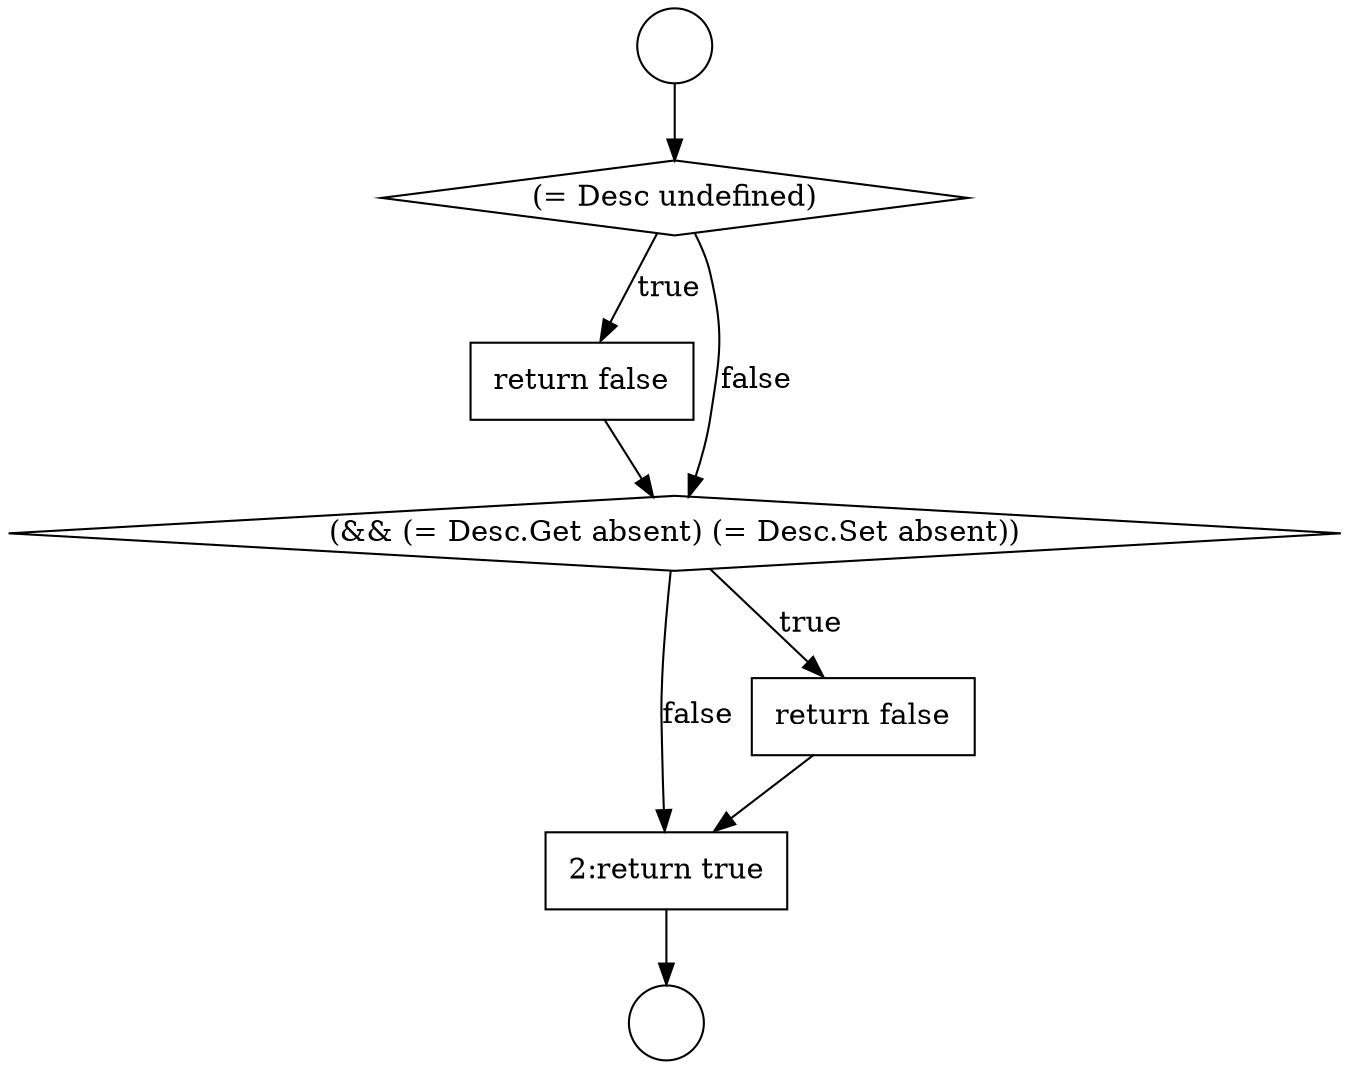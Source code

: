 digraph {
  node110 [shape=none, margin=0, label=<<font color="black">
    <table border="0" cellborder="1" cellspacing="0" cellpadding="10">
      <tr><td align="left">return false</td></tr>
    </table>
  </font>> color="black" fillcolor="white" style=filled]
  node109 [shape=diamond, label=<<font color="black">(= Desc undefined)</font>> color="black" fillcolor="white" style=filled]
  node113 [shape=none, margin=0, label=<<font color="black">
    <table border="0" cellborder="1" cellspacing="0" cellpadding="10">
      <tr><td align="left">2:return true</td></tr>
    </table>
  </font>> color="black" fillcolor="white" style=filled]
  node108 [shape=circle label=" " color="black" fillcolor="white" style=filled]
  node112 [shape=none, margin=0, label=<<font color="black">
    <table border="0" cellborder="1" cellspacing="0" cellpadding="10">
      <tr><td align="left">return false</td></tr>
    </table>
  </font>> color="black" fillcolor="white" style=filled]
  node107 [shape=circle label=" " color="black" fillcolor="white" style=filled]
  node111 [shape=diamond, label=<<font color="black">(&amp;&amp; (= Desc.Get absent) (= Desc.Set absent))</font>> color="black" fillcolor="white" style=filled]
  node107 -> node109 [ color="black"]
  node113 -> node108 [ color="black"]
  node112 -> node113 [ color="black"]
  node110 -> node111 [ color="black"]
  node109 -> node110 [label=<<font color="black">true</font>> color="black"]
  node109 -> node111 [label=<<font color="black">false</font>> color="black"]
  node111 -> node112 [label=<<font color="black">true</font>> color="black"]
  node111 -> node113 [label=<<font color="black">false</font>> color="black"]
}
